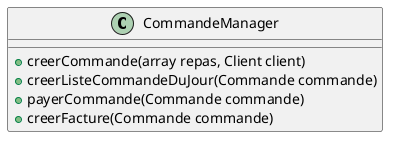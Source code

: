 @startuml CommandeManager

Class CommandeManager {

    + creerCommande(array repas, Client client)
    + creerListeCommandeDuJour(Commande commande)
    + payerCommande(Commande commande)
    + creerFacture(Commande commande)
    
    }

@enduml